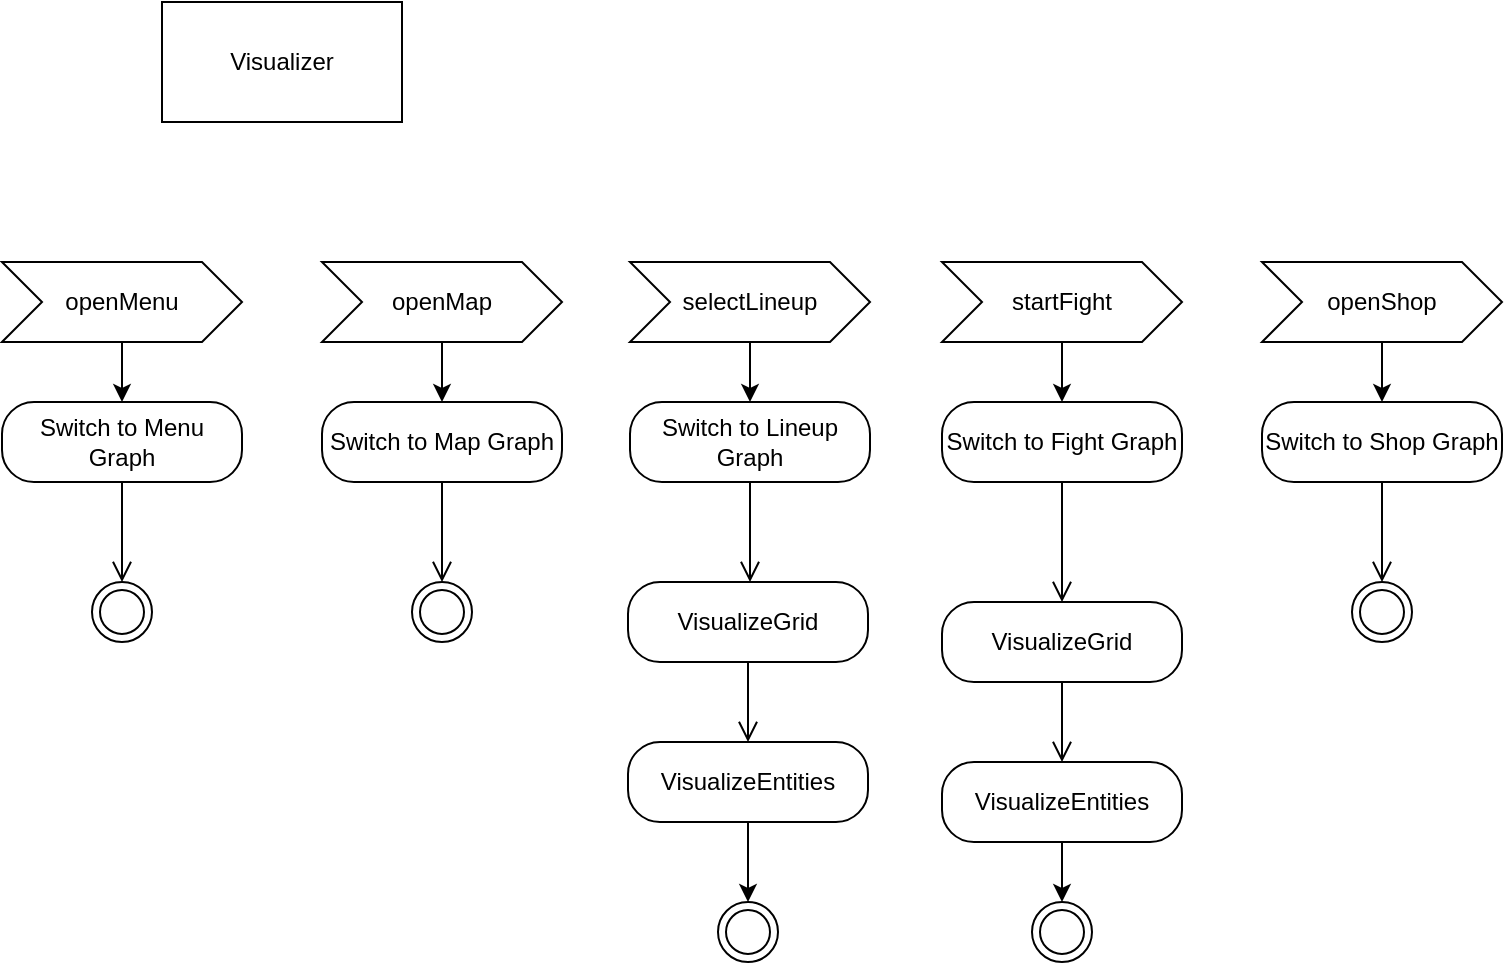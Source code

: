 <mxfile version="27.2.0">
  <diagram name="Seite-1" id="23y_fyQLV8uk0yfOOPRT">
    <mxGraphModel dx="1426" dy="791" grid="1" gridSize="10" guides="1" tooltips="1" connect="1" arrows="1" fold="1" page="1" pageScale="1" pageWidth="827" pageHeight="1169" math="0" shadow="0">
      <root>
        <mxCell id="0" />
        <mxCell id="1" parent="0" />
        <mxCell id="OT_rmm49UcPDiLIlFn4p-6" style="edgeStyle=orthogonalEdgeStyle;rounded=0;orthogonalLoop=1;jettySize=auto;html=1;labelBackgroundColor=none;fontColor=default;" edge="1" parent="1" source="OT_rmm49UcPDiLIlFn4p-3" target="OT_rmm49UcPDiLIlFn4p-4">
          <mxGeometry relative="1" as="geometry" />
        </mxCell>
        <mxCell id="OT_rmm49UcPDiLIlFn4p-3" value="openMenu" style="shape=step;perimeter=stepPerimeter;whiteSpace=wrap;html=1;fixedSize=1;labelBackgroundColor=none;" vertex="1" parent="1">
          <mxGeometry x="40" y="160" width="120" height="40" as="geometry" />
        </mxCell>
        <mxCell id="OT_rmm49UcPDiLIlFn4p-4" value="Switch to Menu Graph" style="rounded=1;whiteSpace=wrap;html=1;arcSize=40;labelBackgroundColor=none;" vertex="1" parent="1">
          <mxGeometry x="40" y="230" width="120" height="40" as="geometry" />
        </mxCell>
        <mxCell id="OT_rmm49UcPDiLIlFn4p-5" value="" style="edgeStyle=orthogonalEdgeStyle;html=1;verticalAlign=bottom;endArrow=open;endSize=8;rounded=0;labelBackgroundColor=none;fontColor=default;" edge="1" source="OT_rmm49UcPDiLIlFn4p-4" parent="1" target="OT_rmm49UcPDiLIlFn4p-24">
          <mxGeometry relative="1" as="geometry">
            <mxPoint x="100" y="320" as="targetPoint" />
          </mxGeometry>
        </mxCell>
        <mxCell id="OT_rmm49UcPDiLIlFn4p-7" value="Visualizer" style="rounded=0;whiteSpace=wrap;html=1;labelBackgroundColor=none;" vertex="1" parent="1">
          <mxGeometry x="120" y="30" width="120" height="60" as="geometry" />
        </mxCell>
        <mxCell id="OT_rmm49UcPDiLIlFn4p-8" style="edgeStyle=orthogonalEdgeStyle;rounded=0;orthogonalLoop=1;jettySize=auto;html=1;labelBackgroundColor=none;fontColor=default;" edge="1" parent="1" source="OT_rmm49UcPDiLIlFn4p-9" target="OT_rmm49UcPDiLIlFn4p-10">
          <mxGeometry relative="1" as="geometry" />
        </mxCell>
        <mxCell id="OT_rmm49UcPDiLIlFn4p-9" value="openMap" style="shape=step;perimeter=stepPerimeter;whiteSpace=wrap;html=1;fixedSize=1;labelBackgroundColor=none;" vertex="1" parent="1">
          <mxGeometry x="200" y="160" width="120" height="40" as="geometry" />
        </mxCell>
        <mxCell id="OT_rmm49UcPDiLIlFn4p-10" value="Switch to Map Graph" style="rounded=1;whiteSpace=wrap;html=1;arcSize=40;labelBackgroundColor=none;" vertex="1" parent="1">
          <mxGeometry x="200" y="230" width="120" height="40" as="geometry" />
        </mxCell>
        <mxCell id="OT_rmm49UcPDiLIlFn4p-11" value="" style="edgeStyle=orthogonalEdgeStyle;html=1;verticalAlign=bottom;endArrow=open;endSize=8;rounded=0;labelBackgroundColor=none;fontColor=default;" edge="1" parent="1" source="OT_rmm49UcPDiLIlFn4p-10">
          <mxGeometry relative="1" as="geometry">
            <mxPoint x="260" y="320" as="targetPoint" />
          </mxGeometry>
        </mxCell>
        <mxCell id="OT_rmm49UcPDiLIlFn4p-12" style="edgeStyle=orthogonalEdgeStyle;rounded=0;orthogonalLoop=1;jettySize=auto;html=1;labelBackgroundColor=none;fontColor=default;" edge="1" parent="1" source="OT_rmm49UcPDiLIlFn4p-13" target="OT_rmm49UcPDiLIlFn4p-14">
          <mxGeometry relative="1" as="geometry" />
        </mxCell>
        <mxCell id="OT_rmm49UcPDiLIlFn4p-13" value="startFight" style="shape=step;perimeter=stepPerimeter;whiteSpace=wrap;html=1;fixedSize=1;labelBackgroundColor=none;" vertex="1" parent="1">
          <mxGeometry x="510" y="160" width="120" height="40" as="geometry" />
        </mxCell>
        <mxCell id="OT_rmm49UcPDiLIlFn4p-14" value="Switch to Fight Graph" style="rounded=1;whiteSpace=wrap;html=1;arcSize=40;labelBackgroundColor=none;" vertex="1" parent="1">
          <mxGeometry x="510" y="230" width="120" height="40" as="geometry" />
        </mxCell>
        <mxCell id="OT_rmm49UcPDiLIlFn4p-15" value="" style="edgeStyle=orthogonalEdgeStyle;html=1;verticalAlign=bottom;endArrow=open;endSize=8;rounded=0;labelBackgroundColor=none;fontColor=default;" edge="1" parent="1" source="OT_rmm49UcPDiLIlFn4p-14" target="OT_rmm49UcPDiLIlFn4p-35">
          <mxGeometry relative="1" as="geometry">
            <mxPoint x="570" y="320" as="targetPoint" />
          </mxGeometry>
        </mxCell>
        <mxCell id="OT_rmm49UcPDiLIlFn4p-16" style="edgeStyle=orthogonalEdgeStyle;rounded=0;orthogonalLoop=1;jettySize=auto;html=1;labelBackgroundColor=none;fontColor=default;" edge="1" parent="1" source="OT_rmm49UcPDiLIlFn4p-17" target="OT_rmm49UcPDiLIlFn4p-18">
          <mxGeometry relative="1" as="geometry" />
        </mxCell>
        <mxCell id="OT_rmm49UcPDiLIlFn4p-17" value="selectLineup" style="shape=step;perimeter=stepPerimeter;whiteSpace=wrap;html=1;fixedSize=1;labelBackgroundColor=none;" vertex="1" parent="1">
          <mxGeometry x="354" y="160" width="120" height="40" as="geometry" />
        </mxCell>
        <mxCell id="OT_rmm49UcPDiLIlFn4p-18" value="Switch to Lineup Graph" style="rounded=1;whiteSpace=wrap;html=1;arcSize=40;labelBackgroundColor=none;" vertex="1" parent="1">
          <mxGeometry x="354" y="230" width="120" height="40" as="geometry" />
        </mxCell>
        <mxCell id="OT_rmm49UcPDiLIlFn4p-19" value="" style="edgeStyle=orthogonalEdgeStyle;html=1;verticalAlign=bottom;endArrow=open;endSize=8;rounded=0;labelBackgroundColor=none;fontColor=default;" edge="1" parent="1" source="OT_rmm49UcPDiLIlFn4p-18">
          <mxGeometry relative="1" as="geometry">
            <mxPoint x="414" y="320" as="targetPoint" />
          </mxGeometry>
        </mxCell>
        <mxCell id="OT_rmm49UcPDiLIlFn4p-20" style="edgeStyle=orthogonalEdgeStyle;rounded=0;orthogonalLoop=1;jettySize=auto;html=1;labelBackgroundColor=none;fontColor=default;" edge="1" parent="1" source="OT_rmm49UcPDiLIlFn4p-21" target="OT_rmm49UcPDiLIlFn4p-22">
          <mxGeometry relative="1" as="geometry" />
        </mxCell>
        <mxCell id="OT_rmm49UcPDiLIlFn4p-21" value="openShop" style="shape=step;perimeter=stepPerimeter;whiteSpace=wrap;html=1;fixedSize=1;labelBackgroundColor=none;" vertex="1" parent="1">
          <mxGeometry x="670" y="160" width="120" height="40" as="geometry" />
        </mxCell>
        <mxCell id="OT_rmm49UcPDiLIlFn4p-22" value="Switch to Shop Graph" style="rounded=1;whiteSpace=wrap;html=1;arcSize=40;labelBackgroundColor=none;" vertex="1" parent="1">
          <mxGeometry x="670" y="230" width="120" height="40" as="geometry" />
        </mxCell>
        <mxCell id="OT_rmm49UcPDiLIlFn4p-23" value="" style="edgeStyle=orthogonalEdgeStyle;html=1;verticalAlign=bottom;endArrow=open;endSize=8;rounded=0;labelBackgroundColor=none;fontColor=default;" edge="1" parent="1" source="OT_rmm49UcPDiLIlFn4p-22">
          <mxGeometry relative="1" as="geometry">
            <mxPoint x="730" y="320" as="targetPoint" />
          </mxGeometry>
        </mxCell>
        <mxCell id="OT_rmm49UcPDiLIlFn4p-24" value="" style="ellipse;html=1;shape=endState;labelBackgroundColor=none;" vertex="1" parent="1">
          <mxGeometry x="85" y="320" width="30" height="30" as="geometry" />
        </mxCell>
        <mxCell id="OT_rmm49UcPDiLIlFn4p-26" value="" style="ellipse;html=1;shape=endState;labelBackgroundColor=none;" vertex="1" parent="1">
          <mxGeometry x="245" y="320" width="30" height="30" as="geometry" />
        </mxCell>
        <mxCell id="OT_rmm49UcPDiLIlFn4p-27" value="" style="ellipse;html=1;shape=endState;labelBackgroundColor=none;" vertex="1" parent="1">
          <mxGeometry x="398" y="480" width="30" height="30" as="geometry" />
        </mxCell>
        <mxCell id="OT_rmm49UcPDiLIlFn4p-29" value="" style="ellipse;html=1;shape=endState;labelBackgroundColor=none;" vertex="1" parent="1">
          <mxGeometry x="715" y="320" width="30" height="30" as="geometry" />
        </mxCell>
        <mxCell id="OT_rmm49UcPDiLIlFn4p-30" value="VisualizeGrid" style="rounded=1;whiteSpace=wrap;html=1;arcSize=40;labelBackgroundColor=none;" vertex="1" parent="1">
          <mxGeometry x="353" y="320" width="120" height="40" as="geometry" />
        </mxCell>
        <mxCell id="OT_rmm49UcPDiLIlFn4p-31" value="" style="edgeStyle=orthogonalEdgeStyle;html=1;verticalAlign=bottom;endArrow=open;endSize=8;rounded=0;labelBackgroundColor=none;fontColor=default;" edge="1" source="OT_rmm49UcPDiLIlFn4p-30" parent="1" target="OT_rmm49UcPDiLIlFn4p-32">
          <mxGeometry relative="1" as="geometry">
            <mxPoint x="413" y="420" as="targetPoint" />
          </mxGeometry>
        </mxCell>
        <mxCell id="OT_rmm49UcPDiLIlFn4p-33" style="edgeStyle=orthogonalEdgeStyle;rounded=0;orthogonalLoop=1;jettySize=auto;html=1;labelBackgroundColor=none;fontColor=default;" edge="1" parent="1" source="OT_rmm49UcPDiLIlFn4p-32" target="OT_rmm49UcPDiLIlFn4p-27">
          <mxGeometry relative="1" as="geometry" />
        </mxCell>
        <mxCell id="OT_rmm49UcPDiLIlFn4p-32" value="VisualizeEntities" style="rounded=1;whiteSpace=wrap;html=1;arcSize=40;labelBackgroundColor=none;" vertex="1" parent="1">
          <mxGeometry x="353" y="400" width="120" height="40" as="geometry" />
        </mxCell>
        <mxCell id="OT_rmm49UcPDiLIlFn4p-34" value="" style="ellipse;html=1;shape=endState;labelBackgroundColor=none;" vertex="1" parent="1">
          <mxGeometry x="555" y="480" width="30" height="30" as="geometry" />
        </mxCell>
        <mxCell id="OT_rmm49UcPDiLIlFn4p-35" value="VisualizeGrid" style="rounded=1;whiteSpace=wrap;html=1;arcSize=40;labelBackgroundColor=none;" vertex="1" parent="1">
          <mxGeometry x="510" y="330" width="120" height="40" as="geometry" />
        </mxCell>
        <mxCell id="OT_rmm49UcPDiLIlFn4p-36" value="" style="edgeStyle=orthogonalEdgeStyle;html=1;verticalAlign=bottom;endArrow=open;endSize=8;rounded=0;labelBackgroundColor=none;fontColor=default;" edge="1" parent="1" source="OT_rmm49UcPDiLIlFn4p-35" target="OT_rmm49UcPDiLIlFn4p-38">
          <mxGeometry relative="1" as="geometry">
            <mxPoint x="575" y="440" as="targetPoint" />
          </mxGeometry>
        </mxCell>
        <mxCell id="OT_rmm49UcPDiLIlFn4p-37" style="edgeStyle=orthogonalEdgeStyle;rounded=0;orthogonalLoop=1;jettySize=auto;html=1;labelBackgroundColor=none;fontColor=default;" edge="1" parent="1" source="OT_rmm49UcPDiLIlFn4p-38" target="OT_rmm49UcPDiLIlFn4p-34">
          <mxGeometry relative="1" as="geometry">
            <mxPoint x="575" y="500" as="targetPoint" />
          </mxGeometry>
        </mxCell>
        <mxCell id="OT_rmm49UcPDiLIlFn4p-38" value="VisualizeEntities" style="rounded=1;whiteSpace=wrap;html=1;arcSize=40;labelBackgroundColor=none;" vertex="1" parent="1">
          <mxGeometry x="510" y="410" width="120" height="40" as="geometry" />
        </mxCell>
      </root>
    </mxGraphModel>
  </diagram>
</mxfile>
